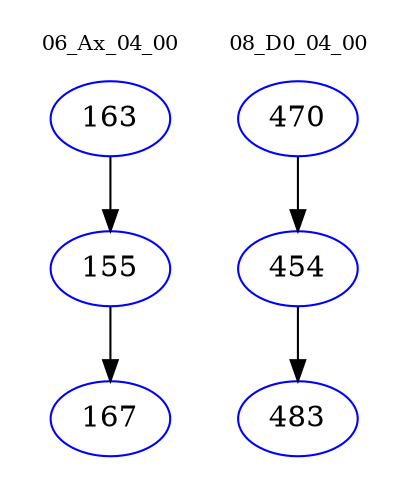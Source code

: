 digraph{
subgraph cluster_0 {
color = white
label = "06_Ax_04_00";
fontsize=10;
T0_163 [label="163", color="blue"]
T0_163 -> T0_155 [color="black"]
T0_155 [label="155", color="blue"]
T0_155 -> T0_167 [color="black"]
T0_167 [label="167", color="blue"]
}
subgraph cluster_1 {
color = white
label = "08_D0_04_00";
fontsize=10;
T1_470 [label="470", color="blue"]
T1_470 -> T1_454 [color="black"]
T1_454 [label="454", color="blue"]
T1_454 -> T1_483 [color="black"]
T1_483 [label="483", color="blue"]
}
}

